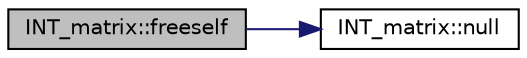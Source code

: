 digraph "INT_matrix::freeself"
{
  edge [fontname="Helvetica",fontsize="10",labelfontname="Helvetica",labelfontsize="10"];
  node [fontname="Helvetica",fontsize="10",shape=record];
  rankdir="LR";
  Node12 [label="INT_matrix::freeself",height=0.2,width=0.4,color="black", fillcolor="grey75", style="filled", fontcolor="black"];
  Node12 -> Node13 [color="midnightblue",fontsize="10",style="solid",fontname="Helvetica"];
  Node13 [label="INT_matrix::null",height=0.2,width=0.4,color="black", fillcolor="white", style="filled",URL="$d9/dd1/class_i_n_t__matrix.html#a516efd12df2b5b15a4af3b85d409c4bc"];
}
